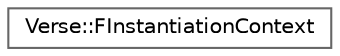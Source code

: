 digraph "Graphical Class Hierarchy"
{
 // INTERACTIVE_SVG=YES
 // LATEX_PDF_SIZE
  bgcolor="transparent";
  edge [fontname=Helvetica,fontsize=10,labelfontname=Helvetica,labelfontsize=10];
  node [fontname=Helvetica,fontsize=10,shape=box,height=0.2,width=0.4];
  rankdir="LR";
  Node0 [id="Node000000",label="Verse::FInstantiationContext",height=0.2,width=0.4,color="grey40", fillcolor="white", style="filled",URL="$d7/d49/structVerse_1_1FInstantiationContext.html",tooltip=" "];
}
